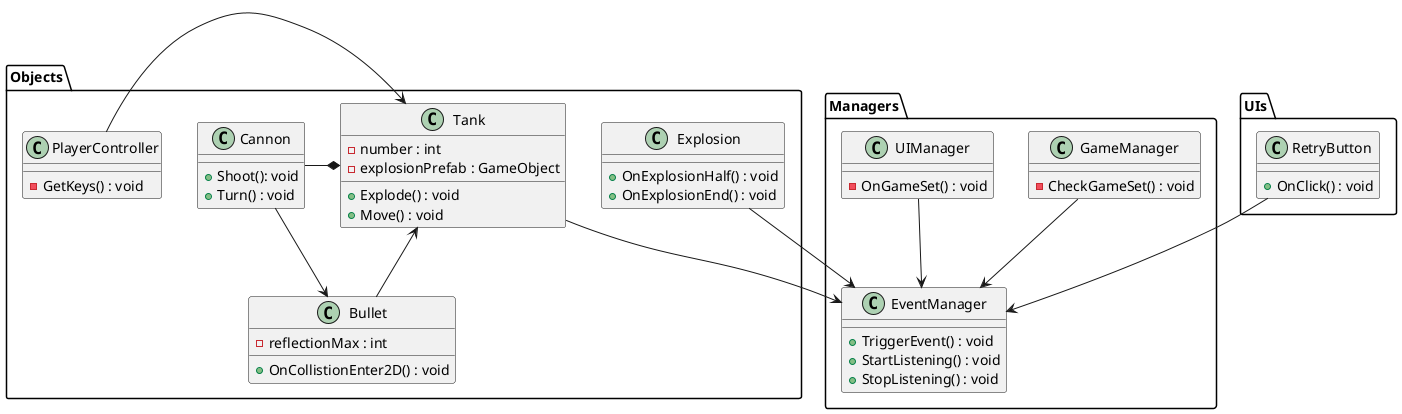 @startuml

package Objects{
    class Bullet{
        -reflectionMax : int
        +OnCollistionEnter2D() : void
    }

    class Tank{
        -number : int
        -explosionPrefab : GameObject
        +Explode() : void
        +Move() : void
    }

    class Explosion{
        +OnExplosionHalf() : void
        +OnExplosionEnd() : void
    }

    class Cannon{
        +Shoot(): void
        +Turn() : void
    }

    class PlayerController{
        -GetKeys() : void
    }
}

package Managers{
    class EventManager{
        +TriggerEvent() : void
        +StartListening() : void
        +StopListening() : void
    }

    class GameManager{
        -CheckGameSet() : void
    }

    class UIManager{
        -OnGameSet() : void
    }
}

package UIs{
    class RetryButton{
        +OnClick() : void
    }
}

PlayerController -> Tank

Tank *- Cannon

Cannon --> Bullet

Bullet --> Tank

Explosion --> EventManager

GameManager --> EventManager

RetryButton --> EventManager

Tank --> EventManager

UIManager --> EventManager

@enduml